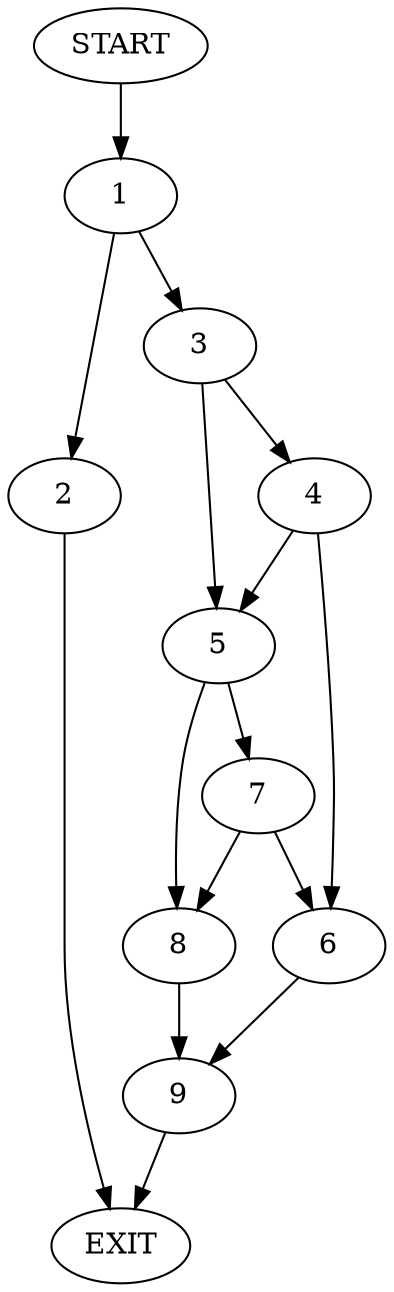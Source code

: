 digraph {
0 [label="START"]
10 [label="EXIT"]
0 -> 1
1 -> 2
1 -> 3
3 -> 4
3 -> 5
2 -> 10
4 -> 5
4 -> 6
5 -> 7
5 -> 8
6 -> 9
8 -> 9
7 -> 8
7 -> 6
9 -> 10
}
